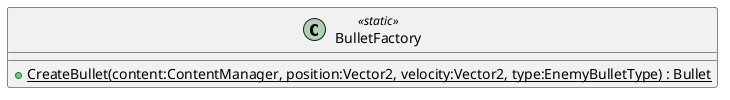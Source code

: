 @startuml
class BulletFactory <<static>> {
    + {static} CreateBullet(content:ContentManager, position:Vector2, velocity:Vector2, type:EnemyBulletType) : Bullet
}
@enduml
